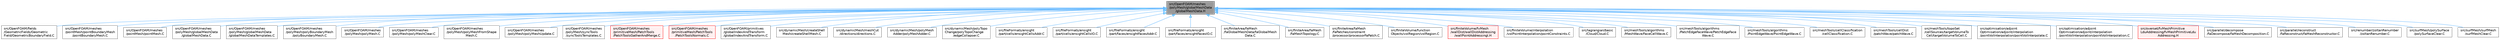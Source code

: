 digraph "src/OpenFOAM/meshes/polyMesh/globalMeshData/globalMeshData.H"
{
 // LATEX_PDF_SIZE
  bgcolor="transparent";
  edge [fontname=Helvetica,fontsize=10,labelfontname=Helvetica,labelfontsize=10];
  node [fontname=Helvetica,fontsize=10,shape=box,height=0.2,width=0.4];
  Node1 [id="Node000001",label="src/OpenFOAM/meshes\l/polyMesh/globalMeshData\l/globalMeshData.H",height=0.2,width=0.4,color="gray40", fillcolor="grey60", style="filled", fontcolor="black",tooltip=" "];
  Node1 -> Node2 [id="edge1_Node000001_Node000002",dir="back",color="steelblue1",style="solid",tooltip=" "];
  Node2 [id="Node000002",label="src/OpenFOAM/fields\l/GeometricFields/Geometric\lField/GeometricBoundaryField.C",height=0.2,width=0.4,color="grey40", fillcolor="white", style="filled",URL="$GeometricBoundaryField_8C.html",tooltip=" "];
  Node1 -> Node3 [id="edge2_Node000001_Node000003",dir="back",color="steelblue1",style="solid",tooltip=" "];
  Node3 [id="Node000003",label="src/OpenFOAM/meshes\l/pointMesh/pointBoundaryMesh\l/pointBoundaryMesh.C",height=0.2,width=0.4,color="grey40", fillcolor="white", style="filled",URL="$pointBoundaryMesh_8C.html",tooltip=" "];
  Node1 -> Node4 [id="edge3_Node000001_Node000004",dir="back",color="steelblue1",style="solid",tooltip=" "];
  Node4 [id="Node000004",label="src/OpenFOAM/meshes\l/pointMesh/pointMesh.C",height=0.2,width=0.4,color="grey40", fillcolor="white", style="filled",URL="$pointMesh_8C.html",tooltip=" "];
  Node1 -> Node5 [id="edge4_Node000001_Node000005",dir="back",color="steelblue1",style="solid",tooltip=" "];
  Node5 [id="Node000005",label="src/OpenFOAM/meshes\l/polyMesh/globalMeshData\l/globalMeshData.C",height=0.2,width=0.4,color="grey40", fillcolor="white", style="filled",URL="$globalMeshData_8C.html",tooltip=" "];
  Node1 -> Node6 [id="edge5_Node000001_Node000006",dir="back",color="steelblue1",style="solid",tooltip=" "];
  Node6 [id="Node000006",label="src/OpenFOAM/meshes\l/polyMesh/globalMeshData\l/globalMeshDataTemplates.C",height=0.2,width=0.4,color="grey40", fillcolor="white", style="filled",URL="$globalMeshDataTemplates_8C.html",tooltip=" "];
  Node1 -> Node7 [id="edge6_Node000001_Node000007",dir="back",color="steelblue1",style="solid",tooltip=" "];
  Node7 [id="Node000007",label="src/OpenFOAM/meshes\l/polyMesh/polyBoundaryMesh\l/polyBoundaryMesh.C",height=0.2,width=0.4,color="grey40", fillcolor="white", style="filled",URL="$polyBoundaryMesh_8C.html",tooltip=" "];
  Node1 -> Node8 [id="edge7_Node000001_Node000008",dir="back",color="steelblue1",style="solid",tooltip=" "];
  Node8 [id="Node000008",label="src/OpenFOAM/meshes\l/polyMesh/polyMesh.C",height=0.2,width=0.4,color="grey40", fillcolor="white", style="filled",URL="$polyMesh_8C.html",tooltip=" "];
  Node1 -> Node9 [id="edge8_Node000001_Node000009",dir="back",color="steelblue1",style="solid",tooltip=" "];
  Node9 [id="Node000009",label="src/OpenFOAM/meshes\l/polyMesh/polyMeshClear.C",height=0.2,width=0.4,color="grey40", fillcolor="white", style="filled",URL="$polyMeshClear_8C.html",tooltip=" "];
  Node1 -> Node10 [id="edge9_Node000001_Node000010",dir="back",color="steelblue1",style="solid",tooltip=" "];
  Node10 [id="Node000010",label="src/OpenFOAM/meshes\l/polyMesh/polyMeshFromShape\lMesh.C",height=0.2,width=0.4,color="grey40", fillcolor="white", style="filled",URL="$polyMeshFromShapeMesh_8C.html",tooltip=" "];
  Node1 -> Node11 [id="edge10_Node000001_Node000011",dir="back",color="steelblue1",style="solid",tooltip=" "];
  Node11 [id="Node000011",label="src/OpenFOAM/meshes\l/polyMesh/polyMeshUpdate.C",height=0.2,width=0.4,color="grey40", fillcolor="white", style="filled",URL="$polyMeshUpdate_8C.html",tooltip="Update the polyMesh corresponding to the given map."];
  Node1 -> Node12 [id="edge11_Node000001_Node000012",dir="back",color="steelblue1",style="solid",tooltip=" "];
  Node12 [id="Node000012",label="src/OpenFOAM/meshes\l/polyMesh/syncTools\l/syncToolsTemplates.C",height=0.2,width=0.4,color="grey40", fillcolor="white", style="filled",URL="$syncToolsTemplates_8C.html",tooltip=" "];
  Node1 -> Node13 [id="edge12_Node000001_Node000013",dir="back",color="steelblue1",style="solid",tooltip=" "];
  Node13 [id="Node000013",label="src/OpenFOAM/meshes\l/primitiveMesh/PatchTools\l/PatchToolsGatherAndMerge.C",height=0.2,width=0.4,color="red", fillcolor="#FFF0F0", style="filled",URL="$PatchToolsGatherAndMerge_8C.html",tooltip=" "];
  Node1 -> Node15 [id="edge13_Node000001_Node000015",dir="back",color="steelblue1",style="solid",tooltip=" "];
  Node15 [id="Node000015",label="src/OpenFOAM/meshes\l/primitiveMesh/PatchTools\l/PatchToolsNormals.C",height=0.2,width=0.4,color="red", fillcolor="#FFF0F0", style="filled",URL="$PatchToolsNormals_8C.html",tooltip=" "];
  Node1 -> Node16 [id="edge14_Node000001_Node000016",dir="back",color="steelblue1",style="solid",tooltip=" "];
  Node16 [id="Node000016",label="src/OpenFOAM/primitives\l/globalIndexAndTransform\l/globalIndexAndTransform.C",height=0.2,width=0.4,color="grey40", fillcolor="white", style="filled",URL="$globalIndexAndTransform_8C.html",tooltip=" "];
  Node1 -> Node17 [id="edge15_Node000001_Node000017",dir="back",color="steelblue1",style="solid",tooltip=" "];
  Node17 [id="Node000017",label="src/dynamicMesh/createShell\lMesh/createShellMesh.C",height=0.2,width=0.4,color="grey40", fillcolor="white", style="filled",URL="$createShellMesh_8C.html",tooltip=" "];
  Node1 -> Node18 [id="edge16_Node000001_Node000018",dir="back",color="steelblue1",style="solid",tooltip=" "];
  Node18 [id="Node000018",label="src/dynamicMesh/meshCut\l/directions/directions.C",height=0.2,width=0.4,color="grey40", fillcolor="white", style="filled",URL="$directions_8C.html",tooltip=" "];
  Node1 -> Node19 [id="edge17_Node000001_Node000019",dir="back",color="steelblue1",style="solid",tooltip=" "];
  Node19 [id="Node000019",label="src/dynamicMesh/polyMesh\lAdder/polyMeshAdder.C",height=0.2,width=0.4,color="grey40", fillcolor="white", style="filled",URL="$polyMeshAdder_8C.html",tooltip=" "];
  Node1 -> Node20 [id="edge18_Node000001_Node000020",dir="back",color="steelblue1",style="solid",tooltip=" "];
  Node20 [id="Node000020",label="src/dynamicMesh/polyTopo\lChange/polyTopoChange\l/edgeCollapser.C",height=0.2,width=0.4,color="grey40", fillcolor="white", style="filled",URL="$edgeCollapser_8C.html",tooltip=" "];
  Node1 -> Node21 [id="edge19_Node000001_Node000021",dir="back",color="steelblue1",style="solid",tooltip=" "];
  Node21 [id="Node000021",label="src/fileFormats/ensight\l/part/cells/ensightCellsAddr.C",height=0.2,width=0.4,color="grey40", fillcolor="white", style="filled",URL="$ensightCellsAddr_8C.html",tooltip=" "];
  Node1 -> Node22 [id="edge20_Node000001_Node000022",dir="back",color="steelblue1",style="solid",tooltip=" "];
  Node22 [id="Node000022",label="src/fileFormats/ensight\l/part/cells/ensightCellsIO.C",height=0.2,width=0.4,color="grey40", fillcolor="white", style="filled",URL="$ensightCellsIO_8C.html",tooltip=" "];
  Node1 -> Node23 [id="edge21_Node000001_Node000023",dir="back",color="steelblue1",style="solid",tooltip=" "];
  Node23 [id="Node000023",label="src/fileFormats/ensight\l/part/faces/ensightFacesAddr.C",height=0.2,width=0.4,color="grey40", fillcolor="white", style="filled",URL="$ensightFacesAddr_8C.html",tooltip=" "];
  Node1 -> Node24 [id="edge22_Node000001_Node000024",dir="back",color="steelblue1",style="solid",tooltip=" "];
  Node24 [id="Node000024",label="src/fileFormats/ensight\l/part/faces/ensightFacesIO.C",height=0.2,width=0.4,color="grey40", fillcolor="white", style="filled",URL="$ensightFacesIO_8C.html",tooltip=" "];
  Node1 -> Node25 [id="edge23_Node000001_Node000025",dir="back",color="steelblue1",style="solid",tooltip=" "];
  Node25 [id="Node000025",label="src/finiteArea/faMesh\l/faGlobalMeshData/faGlobalMesh\lData.C",height=0.2,width=0.4,color="grey40", fillcolor="white", style="filled",URL="$faGlobalMeshData_8C.html",tooltip=" "];
  Node1 -> Node26 [id="edge24_Node000001_Node000026",dir="back",color="steelblue1",style="solid",tooltip=" "];
  Node26 [id="Node000026",label="src/finiteArea/faMesh\l/faMeshTopology.C",height=0.2,width=0.4,color="grey40", fillcolor="white", style="filled",URL="$faMeshTopology_8C.html",tooltip=" "];
  Node1 -> Node27 [id="edge25_Node000001_Node000027",dir="back",color="steelblue1",style="solid",tooltip=" "];
  Node27 [id="Node000027",label="src/finiteArea/faMesh\l/faPatches/constraint\l/processor/processorFaPatch.C",height=0.2,width=0.4,color="grey40", fillcolor="white", style="filled",URL="$processorFaPatch_8C.html",tooltip=" "];
  Node1 -> Node28 [id="edge26_Node000001_Node000028",dir="back",color="steelblue1",style="solid",tooltip=" "];
  Node28 [id="Node000028",label="src/finiteVolume/function\lObjects/volRegion/volRegion.C",height=0.2,width=0.4,color="grey40", fillcolor="white", style="filled",URL="$volRegion_8C.html",tooltip=" "];
  Node1 -> Node29 [id="edge27_Node000001_Node000029",dir="back",color="steelblue1",style="solid",tooltip=" "];
  Node29 [id="Node000029",label="src/finiteVolume/fvMesh\l/wallDist/wallDistAddressing\l/wallPointAddressingI.H",height=0.2,width=0.4,color="red", fillcolor="#FFF0F0", style="filled",URL="$wallPointAddressingI_8H.html",tooltip=" "];
  Node1 -> Node33 [id="edge28_Node000001_Node000033",dir="back",color="steelblue1",style="solid",tooltip=" "];
  Node33 [id="Node000033",label="src/finiteVolume/interpolation\l/volPointInterpolation/pointConstraints.C",height=0.2,width=0.4,color="grey40", fillcolor="white", style="filled",URL="$pointConstraints_8C.html",tooltip=" "];
  Node1 -> Node34 [id="edge29_Node000001_Node000034",dir="back",color="steelblue1",style="solid",tooltip=" "];
  Node34 [id="Node000034",label="src/lagrangian/basic\l/Cloud/Cloud.C",height=0.2,width=0.4,color="grey40", fillcolor="white", style="filled",URL="$Cloud_8C.html",tooltip=" "];
  Node1 -> Node35 [id="edge30_Node000001_Node000035",dir="back",color="steelblue1",style="solid",tooltip=" "];
  Node35 [id="Node000035",label="src/meshTools/algorithms\l/MeshWave/FaceCellWave.C",height=0.2,width=0.4,color="grey40", fillcolor="white", style="filled",URL="$FaceCellWave_8C.html",tooltip=" "];
  Node1 -> Node36 [id="edge31_Node000001_Node000036",dir="back",color="steelblue1",style="solid",tooltip=" "];
  Node36 [id="Node000036",label="src/meshTools/algorithms\l/PatchEdgeFaceWave/PatchEdgeFace\lWave.C",height=0.2,width=0.4,color="grey40", fillcolor="white", style="filled",URL="$PatchEdgeFaceWave_8C.html",tooltip=" "];
  Node1 -> Node37 [id="edge32_Node000001_Node000037",dir="back",color="steelblue1",style="solid",tooltip=" "];
  Node37 [id="Node000037",label="src/meshTools/algorithms\l/PointEdgeWave/PointEdgeWave.C",height=0.2,width=0.4,color="grey40", fillcolor="white", style="filled",URL="$PointEdgeWave_8C.html",tooltip=" "];
  Node1 -> Node38 [id="edge33_Node000001_Node000038",dir="back",color="steelblue1",style="solid",tooltip=" "];
  Node38 [id="Node000038",label="src/meshTools/cellClassification\l/cellClassification.C",height=0.2,width=0.4,color="grey40", fillcolor="white", style="filled",URL="$cellClassification_8C.html",tooltip=" "];
  Node1 -> Node39 [id="edge34_Node000001_Node000039",dir="back",color="steelblue1",style="solid",tooltip=" "];
  Node39 [id="Node000039",label="src/meshTools/cellDist\l/patchWave/patchWave.C",height=0.2,width=0.4,color="grey40", fillcolor="white", style="filled",URL="$patchWave_8C.html",tooltip=" "];
  Node1 -> Node40 [id="edge35_Node000001_Node000040",dir="back",color="steelblue1",style="solid",tooltip=" "];
  Node40 [id="Node000040",label="src/meshTools/topoSet\l/cellSources/targetVolumeTo\lCell/targetVolumeToCell.C",height=0.2,width=0.4,color="grey40", fillcolor="white", style="filled",URL="$targetVolumeToCell_8C.html",tooltip=" "];
  Node1 -> Node41 [id="edge36_Node000001_Node000041",dir="back",color="steelblue1",style="solid",tooltip=" "];
  Node41 [id="Node000041",label="src/optimisation/adjoint\lOptimisation/adjoint/interpolation\l/pointVolInterpolation/pointVolInterpolate.C",height=0.2,width=0.4,color="grey40", fillcolor="white", style="filled",URL="$pointVolInterpolate_8C.html",tooltip=" "];
  Node1 -> Node42 [id="edge37_Node000001_Node000042",dir="back",color="steelblue1",style="solid",tooltip=" "];
  Node42 [id="Node000042",label="src/optimisation/adjoint\lOptimisation/adjoint/interpolation\l/pointVolInterpolation/pointVolInterpolation.C",height=0.2,width=0.4,color="grey40", fillcolor="white", style="filled",URL="$pointVolInterpolation_8C.html",tooltip=" "];
  Node1 -> Node43 [id="edge38_Node000001_Node000043",dir="back",color="steelblue1",style="solid",tooltip=" "];
  Node43 [id="Node000043",label="src/overset/fvMeshPrimitive\lLduAddressing/fvMeshPrimitiveLdu\lAddressing.H",height=0.2,width=0.4,color="red", fillcolor="#FFF0F0", style="filled",URL="$fvMeshPrimitiveLduAddressing_8H.html",tooltip=" "];
  Node1 -> Node54 [id="edge39_Node000001_Node000054",dir="back",color="steelblue1",style="solid",tooltip=" "];
  Node54 [id="Node000054",label="src/parallel/decompose\l/faDecompose/faMeshDecomposition.C",height=0.2,width=0.4,color="grey40", fillcolor="white", style="filled",URL="$faMeshDecomposition_8C.html",tooltip=" "];
  Node1 -> Node55 [id="edge40_Node000001_Node000055",dir="back",color="steelblue1",style="solid",tooltip=" "];
  Node55 [id="Node000055",label="src/parallel/reconstruct\l/faReconstruct/faMeshReconstructor.C",height=0.2,width=0.4,color="grey40", fillcolor="white", style="filled",URL="$faMeshReconstructor_8C.html",tooltip=" "];
  Node1 -> Node56 [id="edge41_Node000001_Node000056",dir="back",color="steelblue1",style="solid",tooltip=" "];
  Node56 [id="Node000056",label="src/renumber/zoltanRenumber\l/zoltanRenumber.C",height=0.2,width=0.4,color="grey40", fillcolor="white", style="filled",URL="$zoltanRenumber_8C.html",tooltip=" "];
  Node1 -> Node57 [id="edge42_Node000001_Node000057",dir="back",color="steelblue1",style="solid",tooltip=" "];
  Node57 [id="Node000057",label="src/surfMesh/polySurface\l/polySurfaceClear.C",height=0.2,width=0.4,color="grey40", fillcolor="white", style="filled",URL="$polySurfaceClear_8C.html",tooltip=" "];
  Node1 -> Node58 [id="edge43_Node000001_Node000058",dir="back",color="steelblue1",style="solid",tooltip=" "];
  Node58 [id="Node000058",label="src/surfMesh/surfMesh\l/surfMeshClear.C",height=0.2,width=0.4,color="grey40", fillcolor="white", style="filled",URL="$surfMeshClear_8C.html",tooltip=" "];
}
